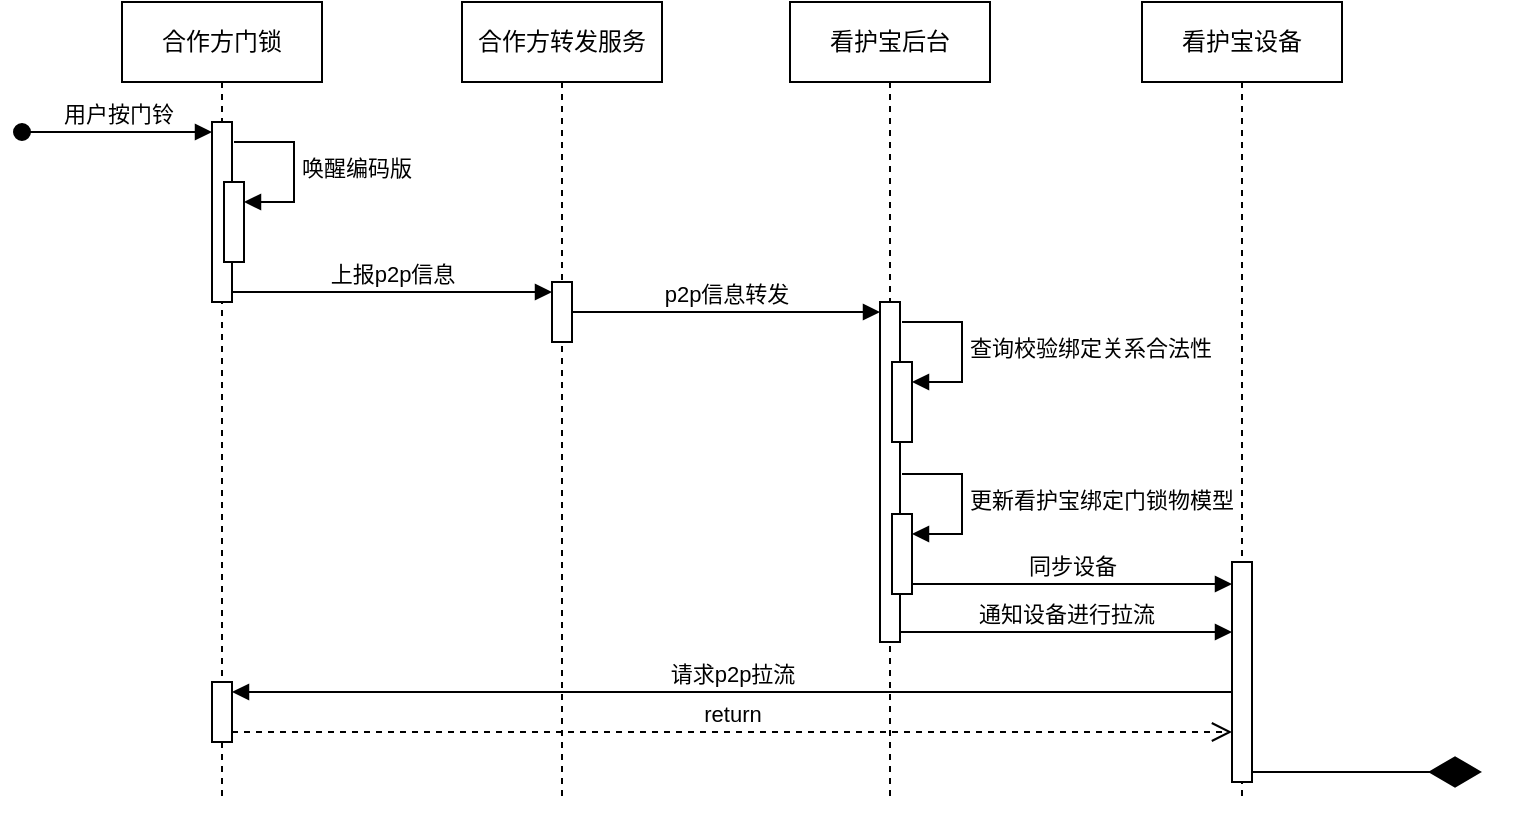 <mxfile version="24.6.4" type="github">
  <diagram name="第 1 页" id="pw2k-fsAsMK-ligjQo0G">
    <mxGraphModel dx="1979" dy="1145" grid="1" gridSize="10" guides="1" tooltips="1" connect="1" arrows="1" fold="1" page="1" pageScale="1" pageWidth="827" pageHeight="1169" math="0" shadow="0">
      <root>
        <mxCell id="0" />
        <mxCell id="1" parent="0" />
        <mxCell id="dMoptNQR52TWnNA59vBH-1" value="合作方门锁" style="shape=umlLifeline;perimeter=lifelinePerimeter;whiteSpace=wrap;html=1;container=1;dropTarget=0;collapsible=0;recursiveResize=0;outlineConnect=0;portConstraint=eastwest;newEdgeStyle={&quot;curved&quot;:0,&quot;rounded&quot;:0};" vertex="1" parent="1">
          <mxGeometry x="80" y="40" width="100" height="400" as="geometry" />
        </mxCell>
        <mxCell id="dMoptNQR52TWnNA59vBH-7" value="" style="html=1;points=[[0,0,0,0,5],[0,1,0,0,-5],[1,0,0,0,5],[1,1,0,0,-5]];perimeter=orthogonalPerimeter;outlineConnect=0;targetShapes=umlLifeline;portConstraint=eastwest;newEdgeStyle={&quot;curved&quot;:0,&quot;rounded&quot;:0};" vertex="1" parent="dMoptNQR52TWnNA59vBH-1">
          <mxGeometry x="45" y="60" width="10" height="90" as="geometry" />
        </mxCell>
        <mxCell id="dMoptNQR52TWnNA59vBH-9" value="" style="html=1;points=[[0,0,0,0,5],[0,1,0,0,-5],[1,0,0,0,5],[1,1,0,0,-5]];perimeter=orthogonalPerimeter;outlineConnect=0;targetShapes=umlLifeline;portConstraint=eastwest;newEdgeStyle={&quot;curved&quot;:0,&quot;rounded&quot;:0};" vertex="1" parent="dMoptNQR52TWnNA59vBH-1">
          <mxGeometry x="51" y="90" width="10" height="40" as="geometry" />
        </mxCell>
        <mxCell id="dMoptNQR52TWnNA59vBH-10" value="唤醒编码版" style="html=1;align=left;spacingLeft=2;endArrow=block;rounded=0;edgeStyle=orthogonalEdgeStyle;curved=0;rounded=0;" edge="1" target="dMoptNQR52TWnNA59vBH-9" parent="dMoptNQR52TWnNA59vBH-1">
          <mxGeometry relative="1" as="geometry">
            <mxPoint x="56" y="70" as="sourcePoint" />
            <Array as="points">
              <mxPoint x="86" y="100" />
            </Array>
          </mxGeometry>
        </mxCell>
        <mxCell id="dMoptNQR52TWnNA59vBH-21" value="" style="html=1;points=[[0,0,0,0,5],[0,1,0,0,-5],[1,0,0,0,5],[1,1,0,0,-5]];perimeter=orthogonalPerimeter;outlineConnect=0;targetShapes=umlLifeline;portConstraint=eastwest;newEdgeStyle={&quot;curved&quot;:0,&quot;rounded&quot;:0};" vertex="1" parent="dMoptNQR52TWnNA59vBH-1">
          <mxGeometry x="45" y="340" width="10" height="30" as="geometry" />
        </mxCell>
        <mxCell id="dMoptNQR52TWnNA59vBH-2" value="合作方转发服务" style="shape=umlLifeline;perimeter=lifelinePerimeter;whiteSpace=wrap;html=1;container=1;dropTarget=0;collapsible=0;recursiveResize=0;outlineConnect=0;portConstraint=eastwest;newEdgeStyle={&quot;curved&quot;:0,&quot;rounded&quot;:0};" vertex="1" parent="1">
          <mxGeometry x="250" y="40" width="100" height="400" as="geometry" />
        </mxCell>
        <mxCell id="dMoptNQR52TWnNA59vBH-8" value="" style="html=1;points=[[0,0,0,0,5],[0,1,0,0,-5],[1,0,0,0,5],[1,1,0,0,-5]];perimeter=orthogonalPerimeter;outlineConnect=0;targetShapes=umlLifeline;portConstraint=eastwest;newEdgeStyle={&quot;curved&quot;:0,&quot;rounded&quot;:0};" vertex="1" parent="dMoptNQR52TWnNA59vBH-2">
          <mxGeometry x="45" y="140" width="10" height="30" as="geometry" />
        </mxCell>
        <mxCell id="dMoptNQR52TWnNA59vBH-3" value="看护宝后台" style="shape=umlLifeline;perimeter=lifelinePerimeter;whiteSpace=wrap;html=1;container=1;dropTarget=0;collapsible=0;recursiveResize=0;outlineConnect=0;portConstraint=eastwest;newEdgeStyle={&quot;curved&quot;:0,&quot;rounded&quot;:0};" vertex="1" parent="1">
          <mxGeometry x="414" y="40" width="100" height="400" as="geometry" />
        </mxCell>
        <mxCell id="dMoptNQR52TWnNA59vBH-12" value="" style="html=1;points=[[0,0,0,0,5],[0,1,0,0,-5],[1,0,0,0,5],[1,1,0,0,-5]];perimeter=orthogonalPerimeter;outlineConnect=0;targetShapes=umlLifeline;portConstraint=eastwest;newEdgeStyle={&quot;curved&quot;:0,&quot;rounded&quot;:0};" vertex="1" parent="dMoptNQR52TWnNA59vBH-3">
          <mxGeometry x="45" y="150" width="10" height="170" as="geometry" />
        </mxCell>
        <mxCell id="dMoptNQR52TWnNA59vBH-14" value="" style="html=1;points=[[0,0,0,0,5],[0,1,0,0,-5],[1,0,0,0,5],[1,1,0,0,-5]];perimeter=orthogonalPerimeter;outlineConnect=0;targetShapes=umlLifeline;portConstraint=eastwest;newEdgeStyle={&quot;curved&quot;:0,&quot;rounded&quot;:0};" vertex="1" parent="dMoptNQR52TWnNA59vBH-3">
          <mxGeometry x="51" y="180" width="10" height="40" as="geometry" />
        </mxCell>
        <mxCell id="dMoptNQR52TWnNA59vBH-15" value="查询校验绑定关系合法性" style="html=1;align=left;spacingLeft=2;endArrow=block;rounded=0;edgeStyle=orthogonalEdgeStyle;curved=0;rounded=0;" edge="1" target="dMoptNQR52TWnNA59vBH-14" parent="dMoptNQR52TWnNA59vBH-3">
          <mxGeometry relative="1" as="geometry">
            <mxPoint x="56" y="160" as="sourcePoint" />
            <Array as="points">
              <mxPoint x="86" y="190" />
            </Array>
          </mxGeometry>
        </mxCell>
        <mxCell id="dMoptNQR52TWnNA59vBH-16" value="" style="html=1;points=[[0,0,0,0,5],[0,1,0,0,-5],[1,0,0,0,5],[1,1,0,0,-5]];perimeter=orthogonalPerimeter;outlineConnect=0;targetShapes=umlLifeline;portConstraint=eastwest;newEdgeStyle={&quot;curved&quot;:0,&quot;rounded&quot;:0};" vertex="1" parent="dMoptNQR52TWnNA59vBH-3">
          <mxGeometry x="51" y="256" width="10" height="40" as="geometry" />
        </mxCell>
        <mxCell id="dMoptNQR52TWnNA59vBH-17" value="更新看护宝绑定门锁物模型" style="html=1;align=left;spacingLeft=2;endArrow=block;rounded=0;edgeStyle=orthogonalEdgeStyle;curved=0;rounded=0;" edge="1" target="dMoptNQR52TWnNA59vBH-16" parent="dMoptNQR52TWnNA59vBH-3">
          <mxGeometry relative="1" as="geometry">
            <mxPoint x="56" y="236" as="sourcePoint" />
            <Array as="points">
              <mxPoint x="86" y="266" />
            </Array>
          </mxGeometry>
        </mxCell>
        <mxCell id="dMoptNQR52TWnNA59vBH-4" value="看护宝设备" style="shape=umlLifeline;perimeter=lifelinePerimeter;whiteSpace=wrap;html=1;container=1;dropTarget=0;collapsible=0;recursiveResize=0;outlineConnect=0;portConstraint=eastwest;newEdgeStyle={&quot;curved&quot;:0,&quot;rounded&quot;:0};" vertex="1" parent="1">
          <mxGeometry x="590" y="40" width="100" height="400" as="geometry" />
        </mxCell>
        <mxCell id="dMoptNQR52TWnNA59vBH-18" value="" style="html=1;points=[[0,0,0,0,5],[0,1,0,0,-5],[1,0,0,0,5],[1,1,0,0,-5]];perimeter=orthogonalPerimeter;outlineConnect=0;targetShapes=umlLifeline;portConstraint=eastwest;newEdgeStyle={&quot;curved&quot;:0,&quot;rounded&quot;:0};" vertex="1" parent="dMoptNQR52TWnNA59vBH-4">
          <mxGeometry x="45" y="280" width="10" height="110" as="geometry" />
        </mxCell>
        <mxCell id="dMoptNQR52TWnNA59vBH-6" value="用户按门铃" style="html=1;verticalAlign=bottom;startArrow=oval;startFill=1;endArrow=block;startSize=8;curved=0;rounded=0;entryX=0;entryY=0;entryDx=0;entryDy=5;entryPerimeter=0;" edge="1" parent="1" target="dMoptNQR52TWnNA59vBH-7">
          <mxGeometry width="60" relative="1" as="geometry">
            <mxPoint x="30" y="105" as="sourcePoint" />
            <mxPoint x="90" y="120" as="targetPoint" />
          </mxGeometry>
        </mxCell>
        <mxCell id="dMoptNQR52TWnNA59vBH-11" value="上报p2p信息" style="html=1;verticalAlign=bottom;endArrow=block;curved=0;rounded=0;entryX=0;entryY=0;entryDx=0;entryDy=5;entryPerimeter=0;" edge="1" parent="1" source="dMoptNQR52TWnNA59vBH-7" target="dMoptNQR52TWnNA59vBH-8">
          <mxGeometry width="80" relative="1" as="geometry">
            <mxPoint x="180" y="180" as="sourcePoint" />
            <mxPoint x="260" y="180" as="targetPoint" />
          </mxGeometry>
        </mxCell>
        <mxCell id="dMoptNQR52TWnNA59vBH-13" value="p2p信息转发" style="html=1;verticalAlign=bottom;endArrow=block;curved=0;rounded=0;entryX=0;entryY=0;entryDx=0;entryDy=5;entryPerimeter=0;" edge="1" parent="1" source="dMoptNQR52TWnNA59vBH-8" target="dMoptNQR52TWnNA59vBH-12">
          <mxGeometry width="80" relative="1" as="geometry">
            <mxPoint x="370" y="380" as="sourcePoint" />
            <mxPoint x="450" y="380" as="targetPoint" />
          </mxGeometry>
        </mxCell>
        <mxCell id="dMoptNQR52TWnNA59vBH-19" value="通知设备进行拉流" style="html=1;verticalAlign=bottom;endArrow=block;curved=0;rounded=0;exitX=1;exitY=1;exitDx=0;exitDy=-5;exitPerimeter=0;" edge="1" parent="1" source="dMoptNQR52TWnNA59vBH-12" target="dMoptNQR52TWnNA59vBH-18">
          <mxGeometry width="80" relative="1" as="geometry">
            <mxPoint x="500" y="350" as="sourcePoint" />
            <mxPoint x="580" y="420" as="targetPoint" />
          </mxGeometry>
        </mxCell>
        <mxCell id="dMoptNQR52TWnNA59vBH-20" value="同步设备" style="html=1;verticalAlign=bottom;endArrow=block;curved=0;rounded=0;exitX=1;exitY=1;exitDx=0;exitDy=-5;exitPerimeter=0;" edge="1" parent="1" source="dMoptNQR52TWnNA59vBH-16" target="dMoptNQR52TWnNA59vBH-18">
          <mxGeometry width="80" relative="1" as="geometry">
            <mxPoint x="490" y="330" as="sourcePoint" />
            <mxPoint x="570" y="330" as="targetPoint" />
          </mxGeometry>
        </mxCell>
        <mxCell id="dMoptNQR52TWnNA59vBH-22" value="请求p2p拉流" style="html=1;verticalAlign=bottom;endArrow=block;curved=0;rounded=0;entryX=1;entryY=0;entryDx=0;entryDy=5;entryPerimeter=0;" edge="1" parent="1" source="dMoptNQR52TWnNA59vBH-18" target="dMoptNQR52TWnNA59vBH-21">
          <mxGeometry width="80" relative="1" as="geometry">
            <mxPoint x="370" y="380" as="sourcePoint" />
            <mxPoint x="450" y="380" as="targetPoint" />
            <mxPoint as="offset" />
          </mxGeometry>
        </mxCell>
        <mxCell id="dMoptNQR52TWnNA59vBH-23" value="return" style="html=1;verticalAlign=bottom;endArrow=open;dashed=1;endSize=8;curved=0;rounded=0;exitX=1;exitY=1;exitDx=0;exitDy=-5;exitPerimeter=0;" edge="1" parent="1" source="dMoptNQR52TWnNA59vBH-21" target="dMoptNQR52TWnNA59vBH-18">
          <mxGeometry relative="1" as="geometry">
            <mxPoint x="430" y="430" as="sourcePoint" />
            <mxPoint x="350" y="430" as="targetPoint" />
          </mxGeometry>
        </mxCell>
        <mxCell id="dMoptNQR52TWnNA59vBH-24" value="" style="endArrow=diamondThin;endFill=1;endSize=24;html=1;rounded=0;exitX=1;exitY=1;exitDx=0;exitDy=-5;exitPerimeter=0;" edge="1" parent="1" source="dMoptNQR52TWnNA59vBH-18">
          <mxGeometry width="160" relative="1" as="geometry">
            <mxPoint x="680" y="420" as="sourcePoint" />
            <mxPoint x="760" y="425" as="targetPoint" />
          </mxGeometry>
        </mxCell>
      </root>
    </mxGraphModel>
  </diagram>
</mxfile>
